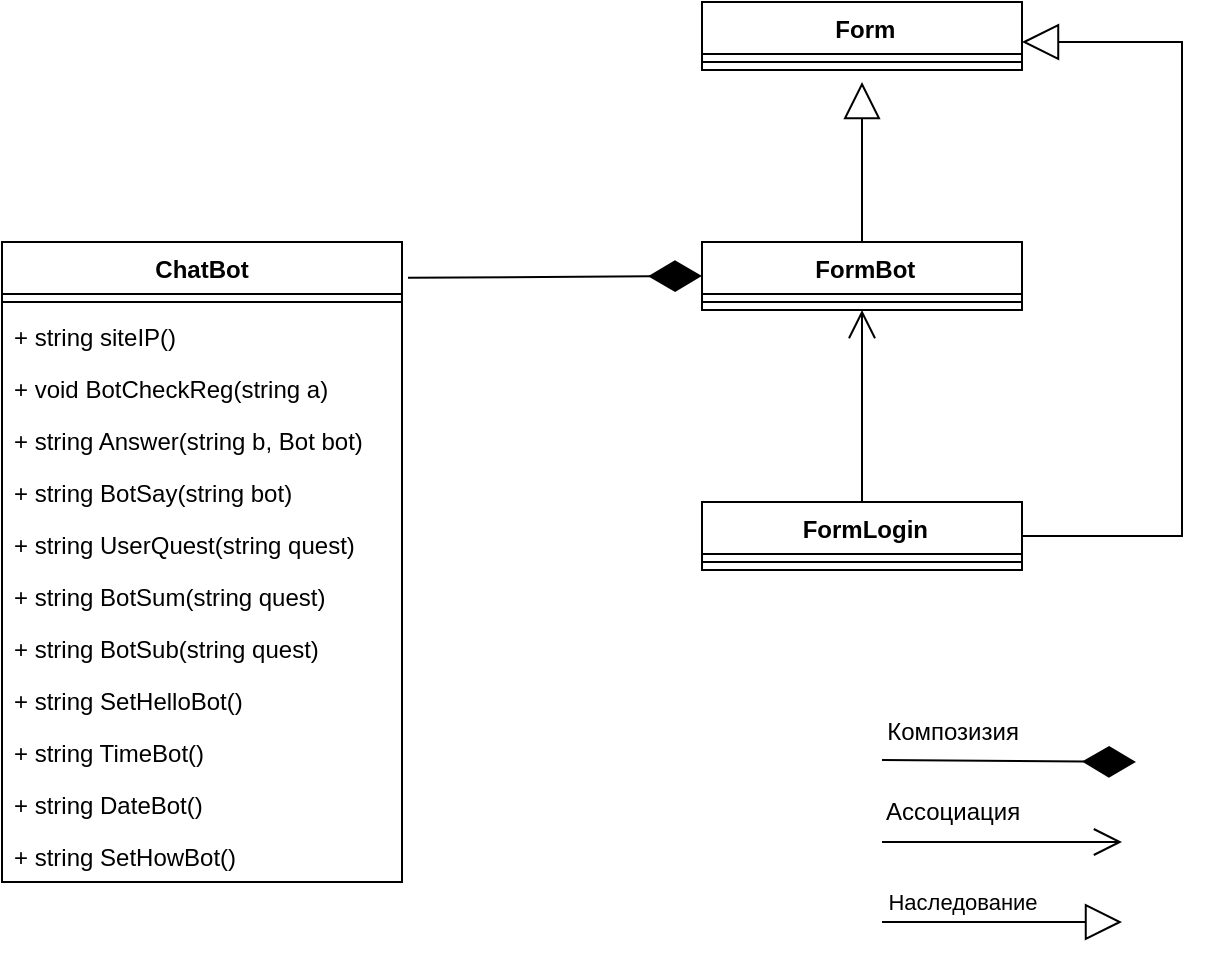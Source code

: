 <mxfile version="21.1.5" type="device">
  <diagram id="C5RBs43oDa-KdzZeNtuy" name="Page-1">
    <mxGraphModel dx="1319" dy="702" grid="1" gridSize="10" guides="1" tooltips="1" connect="1" arrows="1" fold="1" page="1" pageScale="1" pageWidth="827" pageHeight="1169" math="0" shadow="0">
      <root>
        <mxCell id="WIyWlLk6GJQsqaUBKTNV-0" />
        <mxCell id="WIyWlLk6GJQsqaUBKTNV-1" parent="WIyWlLk6GJQsqaUBKTNV-0" />
        <mxCell id="NbKrStHt6KwaUkh5Cjne-28" value="ChatBot" style="swimlane;fontStyle=1;align=center;verticalAlign=top;childLayout=stackLayout;horizontal=1;startSize=26;horizontalStack=0;resizeParent=1;resizeParentMax=0;resizeLast=0;collapsible=1;marginBottom=0;" parent="WIyWlLk6GJQsqaUBKTNV-1" vertex="1">
          <mxGeometry x="170" y="380" width="200" height="320" as="geometry" />
        </mxCell>
        <mxCell id="NbKrStHt6KwaUkh5Cjne-30" value="" style="line;strokeWidth=1;fillColor=none;align=left;verticalAlign=middle;spacingTop=-1;spacingLeft=3;spacingRight=3;rotatable=0;labelPosition=right;points=[];portConstraint=eastwest;strokeColor=inherit;" parent="NbKrStHt6KwaUkh5Cjne-28" vertex="1">
          <mxGeometry y="26" width="200" height="8" as="geometry" />
        </mxCell>
        <mxCell id="NbKrStHt6KwaUkh5Cjne-42" value="+ string siteIP()" style="text;strokeColor=none;fillColor=none;align=left;verticalAlign=top;spacingLeft=4;spacingRight=4;overflow=hidden;rotatable=0;points=[[0,0.5],[1,0.5]];portConstraint=eastwest;" parent="NbKrStHt6KwaUkh5Cjne-28" vertex="1">
          <mxGeometry y="34" width="200" height="26" as="geometry" />
        </mxCell>
        <mxCell id="NbKrStHt6KwaUkh5Cjne-48" value="+ void BotCheckReg(string a)" style="text;strokeColor=none;fillColor=none;align=left;verticalAlign=top;spacingLeft=4;spacingRight=4;overflow=hidden;rotatable=0;points=[[0,0.5],[1,0.5]];portConstraint=eastwest;" parent="NbKrStHt6KwaUkh5Cjne-28" vertex="1">
          <mxGeometry y="60" width="200" height="26" as="geometry" />
        </mxCell>
        <mxCell id="NbKrStHt6KwaUkh5Cjne-49" value="+ string Answer(string b, Bot bot)" style="text;strokeColor=none;fillColor=none;align=left;verticalAlign=top;spacingLeft=4;spacingRight=4;overflow=hidden;rotatable=0;points=[[0,0.5],[1,0.5]];portConstraint=eastwest;" parent="NbKrStHt6KwaUkh5Cjne-28" vertex="1">
          <mxGeometry y="86" width="200" height="26" as="geometry" />
        </mxCell>
        <mxCell id="MrV4dA6cNiSCKsGyIFQu-15" value="+ string BotSay(string bot)" style="text;strokeColor=none;fillColor=none;align=left;verticalAlign=top;spacingLeft=4;spacingRight=4;overflow=hidden;rotatable=0;points=[[0,0.5],[1,0.5]];portConstraint=eastwest;" parent="NbKrStHt6KwaUkh5Cjne-28" vertex="1">
          <mxGeometry y="112" width="200" height="26" as="geometry" />
        </mxCell>
        <mxCell id="MrV4dA6cNiSCKsGyIFQu-16" value="+ string UserQuest(string quest)" style="text;strokeColor=none;fillColor=none;align=left;verticalAlign=top;spacingLeft=4;spacingRight=4;overflow=hidden;rotatable=0;points=[[0,0.5],[1,0.5]];portConstraint=eastwest;" parent="NbKrStHt6KwaUkh5Cjne-28" vertex="1">
          <mxGeometry y="138" width="200" height="26" as="geometry" />
        </mxCell>
        <mxCell id="MrV4dA6cNiSCKsGyIFQu-17" value="+ string BotSum(string quest)" style="text;strokeColor=none;fillColor=none;align=left;verticalAlign=top;spacingLeft=4;spacingRight=4;overflow=hidden;rotatable=0;points=[[0,0.5],[1,0.5]];portConstraint=eastwest;" parent="NbKrStHt6KwaUkh5Cjne-28" vertex="1">
          <mxGeometry y="164" width="200" height="26" as="geometry" />
        </mxCell>
        <mxCell id="MrV4dA6cNiSCKsGyIFQu-21" value="+ string BotSub(string quest)" style="text;strokeColor=none;fillColor=none;align=left;verticalAlign=top;spacingLeft=4;spacingRight=4;overflow=hidden;rotatable=0;points=[[0,0.5],[1,0.5]];portConstraint=eastwest;" parent="NbKrStHt6KwaUkh5Cjne-28" vertex="1">
          <mxGeometry y="190" width="200" height="26" as="geometry" />
        </mxCell>
        <mxCell id="MrV4dA6cNiSCKsGyIFQu-22" value="+ string SetHelloBot()" style="text;strokeColor=none;fillColor=none;align=left;verticalAlign=top;spacingLeft=4;spacingRight=4;overflow=hidden;rotatable=0;points=[[0,0.5],[1,0.5]];portConstraint=eastwest;" parent="NbKrStHt6KwaUkh5Cjne-28" vertex="1">
          <mxGeometry y="216" width="200" height="26" as="geometry" />
        </mxCell>
        <mxCell id="MrV4dA6cNiSCKsGyIFQu-23" value="+ string TimeBot()" style="text;strokeColor=none;fillColor=none;align=left;verticalAlign=top;spacingLeft=4;spacingRight=4;overflow=hidden;rotatable=0;points=[[0,0.5],[1,0.5]];portConstraint=eastwest;" parent="NbKrStHt6KwaUkh5Cjne-28" vertex="1">
          <mxGeometry y="242" width="200" height="26" as="geometry" />
        </mxCell>
        <mxCell id="MrV4dA6cNiSCKsGyIFQu-24" value="+ string DateBot()" style="text;strokeColor=none;fillColor=none;align=left;verticalAlign=top;spacingLeft=4;spacingRight=4;overflow=hidden;rotatable=0;points=[[0,0.5],[1,0.5]];portConstraint=eastwest;" parent="NbKrStHt6KwaUkh5Cjne-28" vertex="1">
          <mxGeometry y="268" width="200" height="26" as="geometry" />
        </mxCell>
        <mxCell id="MrV4dA6cNiSCKsGyIFQu-25" value="+ string SetHowBot()" style="text;strokeColor=none;fillColor=none;align=left;verticalAlign=top;spacingLeft=4;spacingRight=4;overflow=hidden;rotatable=0;points=[[0,0.5],[1,0.5]];portConstraint=eastwest;" parent="NbKrStHt6KwaUkh5Cjne-28" vertex="1">
          <mxGeometry y="294" width="200" height="26" as="geometry" />
        </mxCell>
        <mxCell id="Ip3qrehRlykCAQib55q2-3" value=" FormBot" style="swimlane;fontStyle=1;align=center;verticalAlign=top;childLayout=stackLayout;horizontal=1;startSize=26;horizontalStack=0;resizeParent=1;resizeParentMax=0;resizeLast=0;collapsible=1;marginBottom=0;" parent="WIyWlLk6GJQsqaUBKTNV-1" vertex="1">
          <mxGeometry x="520" y="380" width="160" height="34" as="geometry" />
        </mxCell>
        <mxCell id="Ip3qrehRlykCAQib55q2-5" value="" style="line;strokeWidth=1;fillColor=none;align=left;verticalAlign=middle;spacingTop=-1;spacingLeft=3;spacingRight=3;rotatable=0;labelPosition=right;points=[];portConstraint=eastwest;strokeColor=inherit;" parent="Ip3qrehRlykCAQib55q2-3" vertex="1">
          <mxGeometry y="26" width="160" height="8" as="geometry" />
        </mxCell>
        <mxCell id="MrV4dA6cNiSCKsGyIFQu-4" value=" FormLogin" style="swimlane;fontStyle=1;align=center;verticalAlign=top;childLayout=stackLayout;horizontal=1;startSize=26;horizontalStack=0;resizeParent=1;resizeParentMax=0;resizeLast=0;collapsible=1;marginBottom=0;" parent="WIyWlLk6GJQsqaUBKTNV-1" vertex="1">
          <mxGeometry x="520" y="510" width="160" height="34" as="geometry" />
        </mxCell>
        <mxCell id="MrV4dA6cNiSCKsGyIFQu-6" value="" style="line;strokeWidth=1;fillColor=none;align=left;verticalAlign=middle;spacingTop=-1;spacingLeft=3;spacingRight=3;rotatable=0;labelPosition=right;points=[];portConstraint=eastwest;strokeColor=inherit;" parent="MrV4dA6cNiSCKsGyIFQu-4" vertex="1">
          <mxGeometry y="26" width="160" height="8" as="geometry" />
        </mxCell>
        <mxCell id="XUNjGrD0Sxxwaax5PUTz-1" value="" style="endArrow=diamondThin;endFill=1;endSize=24;html=1;rounded=0;exitX=1.015;exitY=0.056;exitDx=0;exitDy=0;exitPerimeter=0;" parent="WIyWlLk6GJQsqaUBKTNV-1" source="NbKrStHt6KwaUkh5Cjne-28" edge="1">
          <mxGeometry width="160" relative="1" as="geometry">
            <mxPoint x="380" y="396.5" as="sourcePoint" />
            <mxPoint x="520" y="397" as="targetPoint" />
          </mxGeometry>
        </mxCell>
        <mxCell id="XUNjGrD0Sxxwaax5PUTz-2" value="" style="endArrow=open;endFill=1;endSize=12;html=1;rounded=0;entryX=0.5;entryY=1;entryDx=0;entryDy=0;" parent="WIyWlLk6GJQsqaUBKTNV-1" source="MrV4dA6cNiSCKsGyIFQu-4" target="Ip3qrehRlykCAQib55q2-3" edge="1">
          <mxGeometry width="160" relative="1" as="geometry">
            <mxPoint x="330" y="560" as="sourcePoint" />
            <mxPoint x="490" y="560" as="targetPoint" />
            <Array as="points" />
          </mxGeometry>
        </mxCell>
        <mxCell id="XUNjGrD0Sxxwaax5PUTz-5" value="" style="endArrow=diamondThin;endFill=1;endSize=24;html=1;rounded=0;exitX=0.111;exitY=0.967;exitDx=0;exitDy=0;exitPerimeter=0;" parent="WIyWlLk6GJQsqaUBKTNV-1" source="XUNjGrD0Sxxwaax5PUTz-6" edge="1">
          <mxGeometry width="160" relative="1" as="geometry">
            <mxPoint x="590" y="641" as="sourcePoint" />
            <mxPoint x="737" y="640" as="targetPoint" />
          </mxGeometry>
        </mxCell>
        <mxCell id="XUNjGrD0Sxxwaax5PUTz-6" value="Композизия" style="text;html=1;align=center;verticalAlign=middle;resizable=0;points=[];autosize=1;strokeColor=none;fillColor=none;" parent="WIyWlLk6GJQsqaUBKTNV-1" vertex="1">
          <mxGeometry x="600" y="610" width="90" height="30" as="geometry" />
        </mxCell>
        <mxCell id="XUNjGrD0Sxxwaax5PUTz-8" value="" style="endArrow=open;endFill=1;endSize=12;html=1;rounded=0;" parent="WIyWlLk6GJQsqaUBKTNV-1" edge="1">
          <mxGeometry width="160" relative="1" as="geometry">
            <mxPoint x="610" y="680" as="sourcePoint" />
            <mxPoint x="730" y="680" as="targetPoint" />
            <Array as="points" />
          </mxGeometry>
        </mxCell>
        <mxCell id="XUNjGrD0Sxxwaax5PUTz-9" value="Ассоциация" style="text;html=1;align=center;verticalAlign=middle;resizable=0;points=[];autosize=1;strokeColor=none;fillColor=none;" parent="WIyWlLk6GJQsqaUBKTNV-1" vertex="1">
          <mxGeometry x="600" y="650" width="90" height="30" as="geometry" />
        </mxCell>
        <mxCell id="qY5r2CB7u8Rm1kq44lVM-0" value=" Form" style="swimlane;fontStyle=1;align=center;verticalAlign=top;childLayout=stackLayout;horizontal=1;startSize=26;horizontalStack=0;resizeParent=1;resizeParentMax=0;resizeLast=0;collapsible=1;marginBottom=0;" parent="WIyWlLk6GJQsqaUBKTNV-1" vertex="1">
          <mxGeometry x="520" y="260" width="160" height="34" as="geometry" />
        </mxCell>
        <mxCell id="qY5r2CB7u8Rm1kq44lVM-1" value="" style="line;strokeWidth=1;fillColor=none;align=left;verticalAlign=middle;spacingTop=-1;spacingLeft=3;spacingRight=3;rotatable=0;labelPosition=right;points=[];portConstraint=eastwest;strokeColor=inherit;" parent="qY5r2CB7u8Rm1kq44lVM-0" vertex="1">
          <mxGeometry y="26" width="160" height="8" as="geometry" />
        </mxCell>
        <mxCell id="qY5r2CB7u8Rm1kq44lVM-2" value="" style="endArrow=block;endSize=16;endFill=0;html=1;rounded=0;exitX=0.5;exitY=0;exitDx=0;exitDy=0;" parent="qY5r2CB7u8Rm1kq44lVM-0" source="Ip3qrehRlykCAQib55q2-3" edge="1">
          <mxGeometry width="160" relative="1" as="geometry">
            <mxPoint x="-80" y="29.5" as="sourcePoint" />
            <mxPoint x="80" y="40" as="targetPoint" />
          </mxGeometry>
        </mxCell>
        <mxCell id="qY5r2CB7u8Rm1kq44lVM-3" value="Наследование" style="endArrow=block;endSize=16;endFill=0;html=1;rounded=0;" parent="WIyWlLk6GJQsqaUBKTNV-1" edge="1">
          <mxGeometry x="-0.333" y="10" width="160" relative="1" as="geometry">
            <mxPoint x="610" y="720" as="sourcePoint" />
            <mxPoint x="730" y="720" as="targetPoint" />
            <Array as="points">
              <mxPoint x="660" y="720" />
            </Array>
            <mxPoint as="offset" />
          </mxGeometry>
        </mxCell>
        <mxCell id="k_9dhed-C5uXbeCBGV9Z-0" value="" style="endArrow=block;endSize=16;endFill=0;html=1;rounded=0;exitX=1;exitY=0.5;exitDx=0;exitDy=0;" edge="1" parent="WIyWlLk6GJQsqaUBKTNV-1" source="MrV4dA6cNiSCKsGyIFQu-4">
          <mxGeometry width="160" relative="1" as="geometry">
            <mxPoint x="400" y="560" as="sourcePoint" />
            <mxPoint x="680" y="280" as="targetPoint" />
            <Array as="points">
              <mxPoint x="760" y="527" />
              <mxPoint x="760" y="280" />
            </Array>
          </mxGeometry>
        </mxCell>
      </root>
    </mxGraphModel>
  </diagram>
</mxfile>
